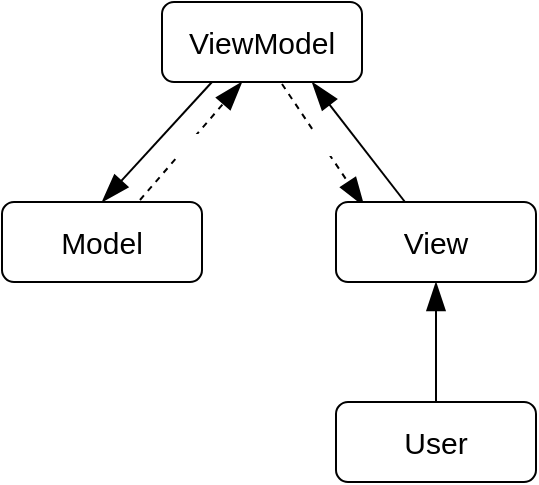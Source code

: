 <mxfile>
    <diagram id="YomUKFM988MMxGPfcLds" name="Page-1">
        <mxGraphModel dx="597" dy="329" grid="1" gridSize="10" guides="1" tooltips="1" connect="1" arrows="1" fold="1" page="1" pageScale="1" pageWidth="850" pageHeight="1100" math="0" shadow="0">
            <root>
                <mxCell id="0"/>
                <mxCell id="1" parent="0"/>
                <mxCell id="9" style="edgeStyle=none;html=1;exitX=0.25;exitY=1;exitDx=0;exitDy=0;entryX=0.5;entryY=0;entryDx=0;entryDy=0;fontSize=15;endArrow=blockThin;endFill=1;endSize=12;" parent="1" source="11" target="13" edge="1">
                    <mxGeometry relative="1" as="geometry"/>
                </mxCell>
                <mxCell id="10" style="edgeStyle=none;html=1;exitX=0.6;exitY=1.025;exitDx=0;exitDy=0;entryX=0.14;entryY=0.05;entryDx=0;entryDy=0;entryPerimeter=0;fontSize=15;endArrow=blockThin;endFill=1;endSize=12;exitPerimeter=0;dashed=1;" parent="1" source="11" target="15" edge="1">
                    <mxGeometry relative="1" as="geometry"/>
                </mxCell>
                <mxCell id="18" value="&lt;span style=&quot;font-family: Roboto, RobotoDraft, Helvetica, Arial, sans-serif; text-align: start;&quot;&gt;&lt;font style=&quot;font-size: 10px;&quot; color=&quot;#ffffff&quot;&gt;signed&lt;/font&gt;&lt;/span&gt;" style="edgeLabel;html=1;align=center;verticalAlign=middle;resizable=0;points=[];" vertex="1" connectable="0" parent="10">
                    <mxGeometry x="-0.374" relative="1" as="geometry">
                        <mxPoint x="1" y="10" as="offset"/>
                    </mxGeometry>
                </mxCell>
                <mxCell id="11" value="&lt;span style=&quot;font-size: 15px;&quot;&gt;View&lt;/span&gt;&lt;span style=&quot;font-size: 15px;&quot;&gt;Model&lt;/span&gt;" style="rounded=1;whiteSpace=wrap;html=1;" parent="1" vertex="1">
                    <mxGeometry x="372" y="430" width="100" height="40" as="geometry"/>
                </mxCell>
                <mxCell id="12" style="edgeStyle=none;html=1;exitX=0.69;exitY=-0.025;exitDx=0;exitDy=0;entryX=0.4;entryY=1;entryDx=0;entryDy=0;entryPerimeter=0;fontSize=15;endArrow=blockThin;endFill=1;endSize=12;exitPerimeter=0;dashed=1;" parent="1" source="13" target="11" edge="1">
                    <mxGeometry relative="1" as="geometry"/>
                </mxCell>
                <mxCell id="19" value="&lt;span style=&quot;font-family: Roboto, RobotoDraft, Helvetica, Arial, sans-serif; text-align: start;&quot;&gt;signed&lt;/span&gt;" style="edgeLabel;html=1;align=center;verticalAlign=middle;resizable=0;points=[];fontSize=10;fontColor=#FFFFFF;" vertex="1" connectable="0" parent="12">
                    <mxGeometry x="0.263" y="-5" relative="1" as="geometry">
                        <mxPoint x="-9" y="6" as="offset"/>
                    </mxGeometry>
                </mxCell>
                <mxCell id="13" value="&lt;span style=&quot;font-size: 15px;&quot;&gt;Model&lt;/span&gt;" style="rounded=1;whiteSpace=wrap;html=1;" parent="1" vertex="1">
                    <mxGeometry x="292" y="530" width="100" height="40" as="geometry"/>
                </mxCell>
                <mxCell id="14" style="edgeStyle=none;html=1;entryX=0.75;entryY=1;entryDx=0;entryDy=0;endArrow=blockThin;endFill=1;endSize=12;" parent="1" source="15" target="11" edge="1">
                    <mxGeometry relative="1" as="geometry"/>
                </mxCell>
                <mxCell id="15" value="&lt;span style=&quot;font-size: 15px;&quot;&gt;View&lt;/span&gt;" style="rounded=1;whiteSpace=wrap;html=1;" parent="1" vertex="1">
                    <mxGeometry x="459" y="530" width="100" height="40" as="geometry"/>
                </mxCell>
                <mxCell id="16" style="edgeStyle=none;html=1;entryX=0.5;entryY=1;entryDx=0;entryDy=0;endArrow=blockThin;endFill=1;endSize=12;" parent="1" source="17" target="15" edge="1">
                    <mxGeometry relative="1" as="geometry">
                        <mxPoint x="509" y="570" as="targetPoint"/>
                    </mxGeometry>
                </mxCell>
                <mxCell id="17" value="&lt;font style=&quot;font-size: 15px;&quot;&gt;User&lt;/font&gt;" style="rounded=1;whiteSpace=wrap;html=1;" parent="1" vertex="1">
                    <mxGeometry x="459" y="630" width="100" height="40" as="geometry"/>
                </mxCell>
            </root>
        </mxGraphModel>
    </diagram>
</mxfile>